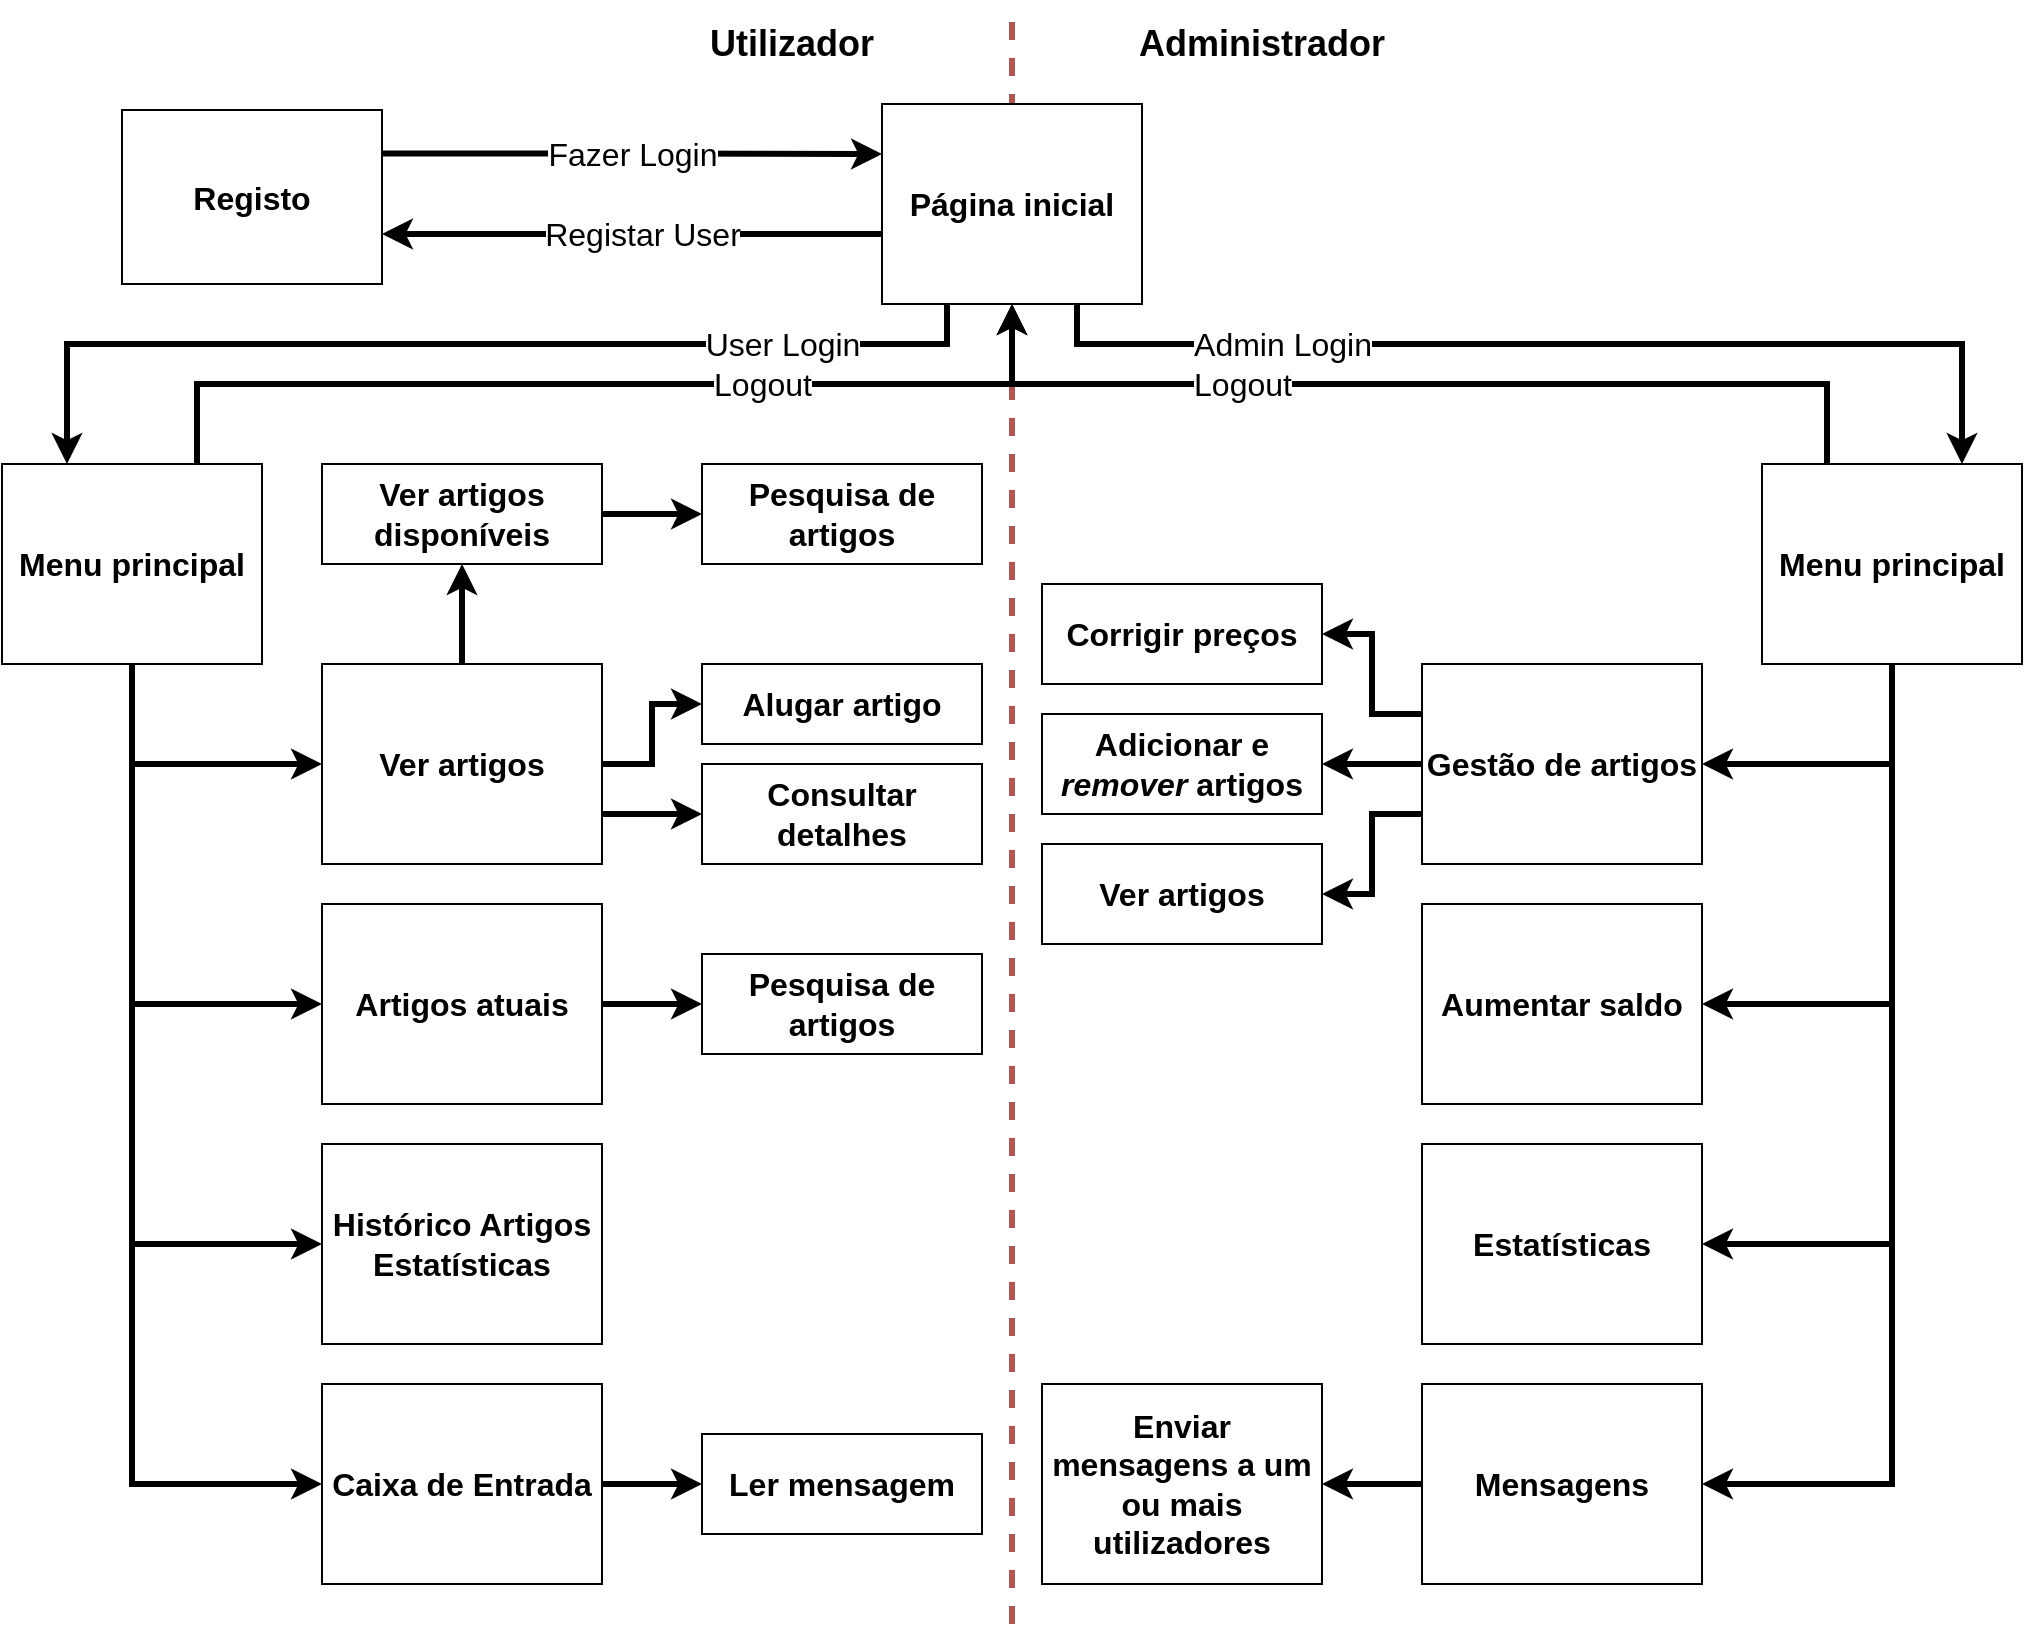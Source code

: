 <mxfile version="13.7.9" type="device"><diagram id="QfVZeXzvaqJgVR07FLNu" name="Página-1"><mxGraphModel dx="1252" dy="619" grid="1" gridSize="10" guides="1" tooltips="1" connect="1" arrows="1" fold="1" page="1" pageScale="1" pageWidth="1169" pageHeight="827" math="0" shadow="0"><root><mxCell id="0"/><mxCell id="1" parent="0"/><mxCell id="ro-7x455uP3qhW_CSoQ_-24" value="" style="endArrow=none;dashed=1;html=1;strokeWidth=3;fillColor=#f8cecc;strokeColor=#b85450;" edge="1" parent="1"><mxGeometry width="50" height="50" relative="1" as="geometry"><mxPoint x="585" y="820" as="sourcePoint"/><mxPoint x="585" y="10" as="targetPoint"/></mxGeometry></mxCell><mxCell id="ro-7x455uP3qhW_CSoQ_-16" style="edgeStyle=orthogonalEdgeStyle;rounded=0;orthogonalLoop=1;jettySize=auto;html=1;exitX=0.5;exitY=1;exitDx=0;exitDy=0;entryX=0;entryY=0.5;entryDx=0;entryDy=0;strokeWidth=3;" edge="1" parent="1" source="ro-7x455uP3qhW_CSoQ_-2" target="ro-7x455uP3qhW_CSoQ_-11"><mxGeometry relative="1" as="geometry"/></mxCell><mxCell id="ro-7x455uP3qhW_CSoQ_-17" style="edgeStyle=orthogonalEdgeStyle;rounded=0;orthogonalLoop=1;jettySize=auto;html=1;exitX=0.5;exitY=1;exitDx=0;exitDy=0;entryX=0;entryY=0.5;entryDx=0;entryDy=0;strokeWidth=3;" edge="1" parent="1" source="ro-7x455uP3qhW_CSoQ_-2" target="ro-7x455uP3qhW_CSoQ_-13"><mxGeometry relative="1" as="geometry"/></mxCell><mxCell id="ro-7x455uP3qhW_CSoQ_-18" style="edgeStyle=orthogonalEdgeStyle;rounded=0;orthogonalLoop=1;jettySize=auto;html=1;exitX=0.5;exitY=1;exitDx=0;exitDy=0;entryX=0;entryY=0.5;entryDx=0;entryDy=0;strokeWidth=3;" edge="1" parent="1" source="ro-7x455uP3qhW_CSoQ_-2" target="ro-7x455uP3qhW_CSoQ_-14"><mxGeometry relative="1" as="geometry"/></mxCell><mxCell id="ro-7x455uP3qhW_CSoQ_-19" style="edgeStyle=orthogonalEdgeStyle;rounded=0;orthogonalLoop=1;jettySize=auto;html=1;exitX=0.5;exitY=1;exitDx=0;exitDy=0;entryX=0;entryY=0.5;entryDx=0;entryDy=0;strokeWidth=3;" edge="1" parent="1" source="ro-7x455uP3qhW_CSoQ_-2" target="ro-7x455uP3qhW_CSoQ_-15"><mxGeometry relative="1" as="geometry"/></mxCell><mxCell id="ro-7x455uP3qhW_CSoQ_-22" style="edgeStyle=orthogonalEdgeStyle;rounded=0;orthogonalLoop=1;jettySize=auto;html=1;exitX=0.75;exitY=0;exitDx=0;exitDy=0;entryX=0.5;entryY=1;entryDx=0;entryDy=0;strokeWidth=3;" edge="1" parent="1" source="ro-7x455uP3qhW_CSoQ_-2" target="9L_IsfER9IGtBh4uvFm2-3"><mxGeometry relative="1" as="geometry"/></mxCell><mxCell id="ro-7x455uP3qhW_CSoQ_-23" value="&lt;span style=&quot;font-size: 16px&quot;&gt;Logout&lt;/span&gt;" style="edgeLabel;html=1;align=center;verticalAlign=middle;resizable=0;points=[];" vertex="1" connectable="0" parent="ro-7x455uP3qhW_CSoQ_-22"><mxGeometry x="0.321" y="-3" relative="1" as="geometry"><mxPoint x="0.5" y="-3" as="offset"/></mxGeometry></mxCell><mxCell id="ro-7x455uP3qhW_CSoQ_-2" value="&lt;font size=&quot;1&quot;&gt;&lt;b style=&quot;font-size: 16px&quot;&gt;Menu principal&lt;/b&gt;&lt;/font&gt;" style="rounded=0;whiteSpace=wrap;html=1;" vertex="1" parent="1"><mxGeometry x="80" y="240" width="130" height="100" as="geometry"/></mxCell><mxCell id="ro-7x455uP3qhW_CSoQ_-20" style="edgeStyle=orthogonalEdgeStyle;rounded=0;orthogonalLoop=1;jettySize=auto;html=1;exitX=0.25;exitY=0;exitDx=0;exitDy=0;entryX=0.5;entryY=1;entryDx=0;entryDy=0;strokeWidth=3;" edge="1" parent="1" source="ro-7x455uP3qhW_CSoQ_-4" target="9L_IsfER9IGtBh4uvFm2-3"><mxGeometry relative="1" as="geometry"/></mxCell><mxCell id="ro-7x455uP3qhW_CSoQ_-21" value="&lt;span style=&quot;font-size: 16px&quot;&gt;Logout&lt;/span&gt;" style="edgeLabel;html=1;align=center;verticalAlign=middle;resizable=0;points=[];" vertex="1" connectable="0" parent="ro-7x455uP3qhW_CSoQ_-20"><mxGeometry x="-0.159" relative="1" as="geometry"><mxPoint x="-127.5" as="offset"/></mxGeometry></mxCell><mxCell id="ro-7x455uP3qhW_CSoQ_-34" style="edgeStyle=orthogonalEdgeStyle;rounded=0;orthogonalLoop=1;jettySize=auto;html=1;exitX=0.5;exitY=1;exitDx=0;exitDy=0;strokeWidth=3;" edge="1" parent="1" source="ro-7x455uP3qhW_CSoQ_-4" target="ro-7x455uP3qhW_CSoQ_-30"><mxGeometry relative="1" as="geometry"/></mxCell><mxCell id="ro-7x455uP3qhW_CSoQ_-35" style="edgeStyle=orthogonalEdgeStyle;rounded=0;orthogonalLoop=1;jettySize=auto;html=1;exitX=0.5;exitY=1;exitDx=0;exitDy=0;entryX=1;entryY=0.5;entryDx=0;entryDy=0;strokeWidth=3;" edge="1" parent="1" source="ro-7x455uP3qhW_CSoQ_-4" target="ro-7x455uP3qhW_CSoQ_-31"><mxGeometry relative="1" as="geometry"/></mxCell><mxCell id="ro-7x455uP3qhW_CSoQ_-36" style="edgeStyle=orthogonalEdgeStyle;rounded=0;orthogonalLoop=1;jettySize=auto;html=1;exitX=0.5;exitY=1;exitDx=0;exitDy=0;entryX=1;entryY=0.5;entryDx=0;entryDy=0;strokeWidth=3;" edge="1" parent="1" source="ro-7x455uP3qhW_CSoQ_-4" target="ro-7x455uP3qhW_CSoQ_-32"><mxGeometry relative="1" as="geometry"/></mxCell><mxCell id="ro-7x455uP3qhW_CSoQ_-37" style="edgeStyle=orthogonalEdgeStyle;rounded=0;orthogonalLoop=1;jettySize=auto;html=1;exitX=0.5;exitY=1;exitDx=0;exitDy=0;entryX=1;entryY=0.5;entryDx=0;entryDy=0;strokeWidth=3;" edge="1" parent="1" source="ro-7x455uP3qhW_CSoQ_-4" target="ro-7x455uP3qhW_CSoQ_-33"><mxGeometry relative="1" as="geometry"/></mxCell><mxCell id="ro-7x455uP3qhW_CSoQ_-4" value="&lt;b style=&quot;font-size: 16px&quot;&gt;Menu principal&lt;/b&gt;" style="rounded=0;whiteSpace=wrap;html=1;" vertex="1" parent="1"><mxGeometry x="960" y="240" width="130" height="100" as="geometry"/></mxCell><mxCell id="ro-7x455uP3qhW_CSoQ_-9" value="&lt;font style=&quot;font-size: 16px ; line-height: 120%&quot;&gt;User&amp;nbsp;&lt;/font&gt;&lt;span style=&quot;font-size: 16px&quot;&gt;Login&lt;/span&gt;" style="edgeStyle=orthogonalEdgeStyle;rounded=0;orthogonalLoop=1;jettySize=auto;html=1;exitX=0.25;exitY=1;exitDx=0;exitDy=0;entryX=0.25;entryY=0;entryDx=0;entryDy=0;strokeWidth=3;" edge="1" parent="1" source="9L_IsfER9IGtBh4uvFm2-3" target="ro-7x455uP3qhW_CSoQ_-2"><mxGeometry x="-0.606" relative="1" as="geometry"><Array as="points"><mxPoint x="553" y="180"/><mxPoint x="113" y="180"/></Array><mxPoint as="offset"/></mxGeometry></mxCell><mxCell id="ro-7x455uP3qhW_CSoQ_-10" value="&lt;font style=&quot;font-size: 16px&quot;&gt;Admin&amp;nbsp;&lt;/font&gt;&lt;span style=&quot;font-size: 16px&quot;&gt;Login&lt;/span&gt;" style="edgeStyle=orthogonalEdgeStyle;rounded=0;orthogonalLoop=1;jettySize=auto;html=1;exitX=0.75;exitY=1;exitDx=0;exitDy=0;strokeWidth=3;" edge="1" parent="1" source="9L_IsfER9IGtBh4uvFm2-3"><mxGeometry x="-0.531" relative="1" as="geometry"><mxPoint x="1060" y="240" as="targetPoint"/><Array as="points"><mxPoint x="618" y="180"/><mxPoint x="1060" y="180"/><mxPoint x="1060" y="240"/></Array><mxPoint as="offset"/></mxGeometry></mxCell><mxCell id="9L_IsfER9IGtBh4uvFm2-3" value="&lt;font size=&quot;1&quot;&gt;&lt;b style=&quot;font-size: 16px&quot;&gt;Página inicial&lt;/b&gt;&lt;/font&gt;" style="rounded=0;whiteSpace=wrap;html=1;" parent="1" vertex="1"><mxGeometry x="520" y="60" width="130" height="100" as="geometry"/></mxCell><mxCell id="ro-7x455uP3qhW_CSoQ_-29" value="&lt;font style=&quot;font-size: 16px&quot;&gt;Fazer Login&lt;/font&gt;" style="edgeStyle=orthogonalEdgeStyle;rounded=0;orthogonalLoop=1;jettySize=auto;html=1;exitX=1;exitY=0.25;exitDx=0;exitDy=0;entryX=0;entryY=0.25;entryDx=0;entryDy=0;strokeWidth=3;" edge="1" parent="1" source="9L_IsfER9IGtBh4uvFm2-9" target="9L_IsfER9IGtBh4uvFm2-3"><mxGeometry relative="1" as="geometry"/></mxCell><mxCell id="9L_IsfER9IGtBh4uvFm2-9" value="&lt;font size=&quot;1&quot;&gt;&lt;b style=&quot;font-size: 16px&quot;&gt;Registo&lt;/b&gt;&lt;/font&gt;" style="rounded=0;whiteSpace=wrap;html=1;" parent="1" vertex="1"><mxGeometry x="140" y="63" width="130" height="87" as="geometry"/></mxCell><mxCell id="9L_IsfER9IGtBh4uvFm2-10" value="&lt;font style=&quot;font-size: 16px&quot;&gt;Registar User&lt;/font&gt;" style="edgeStyle=orthogonalEdgeStyle;rounded=0;orthogonalLoop=1;jettySize=auto;html=1;strokeWidth=3;" parent="1" source="9L_IsfER9IGtBh4uvFm2-3" target="9L_IsfER9IGtBh4uvFm2-9" edge="1"><mxGeometry as="geometry"><Array as="points"><mxPoint x="470" y="125"/><mxPoint x="470" y="125"/></Array><mxPoint x="5" as="offset"/></mxGeometry></mxCell><mxCell id="ro-7x455uP3qhW_CSoQ_-56" style="edgeStyle=orthogonalEdgeStyle;rounded=0;orthogonalLoop=1;jettySize=auto;html=1;exitX=1;exitY=0.5;exitDx=0;exitDy=0;entryX=0;entryY=0.5;entryDx=0;entryDy=0;strokeWidth=3;" edge="1" parent="1" source="ro-7x455uP3qhW_CSoQ_-11" target="ro-7x455uP3qhW_CSoQ_-52"><mxGeometry relative="1" as="geometry"/></mxCell><mxCell id="ro-7x455uP3qhW_CSoQ_-57" style="edgeStyle=orthogonalEdgeStyle;rounded=0;orthogonalLoop=1;jettySize=auto;html=1;exitX=1;exitY=0.75;exitDx=0;exitDy=0;entryX=0;entryY=0.5;entryDx=0;entryDy=0;strokeWidth=3;" edge="1" parent="1" source="ro-7x455uP3qhW_CSoQ_-11" target="ro-7x455uP3qhW_CSoQ_-53"><mxGeometry relative="1" as="geometry"/></mxCell><mxCell id="ro-7x455uP3qhW_CSoQ_-60" style="edgeStyle=orthogonalEdgeStyle;rounded=0;orthogonalLoop=1;jettySize=auto;html=1;exitX=0.5;exitY=0;exitDx=0;exitDy=0;entryX=0.5;entryY=1;entryDx=0;entryDy=0;strokeWidth=3;" edge="1" parent="1" source="ro-7x455uP3qhW_CSoQ_-11" target="ro-7x455uP3qhW_CSoQ_-51"><mxGeometry relative="1" as="geometry"/></mxCell><mxCell id="ro-7x455uP3qhW_CSoQ_-11" value="&lt;font size=&quot;1&quot;&gt;&lt;b style=&quot;font-size: 16px&quot;&gt;Ver artigos&lt;/b&gt;&lt;/font&gt;" style="rounded=0;whiteSpace=wrap;html=1;" vertex="1" parent="1"><mxGeometry x="240" y="340" width="140" height="100" as="geometry"/></mxCell><mxCell id="ro-7x455uP3qhW_CSoQ_-65" style="edgeStyle=orthogonalEdgeStyle;rounded=0;orthogonalLoop=1;jettySize=auto;html=1;exitX=1;exitY=0.5;exitDx=0;exitDy=0;entryX=0;entryY=0.5;entryDx=0;entryDy=0;strokeWidth=3;" edge="1" parent="1" source="ro-7x455uP3qhW_CSoQ_-13" target="ro-7x455uP3qhW_CSoQ_-64"><mxGeometry relative="1" as="geometry"/></mxCell><mxCell id="ro-7x455uP3qhW_CSoQ_-13" value="&lt;font size=&quot;1&quot;&gt;&lt;b style=&quot;font-size: 16px&quot;&gt;Artigos atuais&lt;/b&gt;&lt;/font&gt;" style="rounded=0;whiteSpace=wrap;html=1;" vertex="1" parent="1"><mxGeometry x="240" y="460" width="140" height="100" as="geometry"/></mxCell><mxCell id="ro-7x455uP3qhW_CSoQ_-14" value="&lt;b style=&quot;font-size: 16px&quot;&gt;Histórico Artigos&lt;br&gt;Estatísticas&lt;br&gt;&lt;/b&gt;" style="rounded=0;whiteSpace=wrap;html=1;" vertex="1" parent="1"><mxGeometry x="240" y="580" width="140" height="100" as="geometry"/></mxCell><mxCell id="ro-7x455uP3qhW_CSoQ_-59" style="edgeStyle=orthogonalEdgeStyle;rounded=0;orthogonalLoop=1;jettySize=auto;html=1;exitX=1;exitY=0.5;exitDx=0;exitDy=0;entryX=0;entryY=0.5;entryDx=0;entryDy=0;strokeWidth=3;" edge="1" parent="1" source="ro-7x455uP3qhW_CSoQ_-15" target="ro-7x455uP3qhW_CSoQ_-58"><mxGeometry relative="1" as="geometry"/></mxCell><mxCell id="ro-7x455uP3qhW_CSoQ_-15" value="&lt;span style=&quot;font-size: 16px&quot;&gt;&lt;b&gt;Caixa de Entrada&lt;/b&gt;&lt;/span&gt;" style="rounded=0;whiteSpace=wrap;html=1;" vertex="1" parent="1"><mxGeometry x="240" y="700" width="140" height="100" as="geometry"/></mxCell><mxCell id="ro-7x455uP3qhW_CSoQ_-26" value="&lt;b&gt;&lt;font style=&quot;font-size: 18px;&quot;&gt;Utilizador&lt;/font&gt;&lt;/b&gt;" style="text;html=1;strokeColor=none;fillColor=none;align=center;verticalAlign=middle;whiteSpace=wrap;rounded=0;labelBackgroundColor=none;" vertex="1" parent="1"><mxGeometry x="430" y="10" width="90" height="40" as="geometry"/></mxCell><mxCell id="ro-7x455uP3qhW_CSoQ_-27" value="&lt;b&gt;&lt;font style=&quot;font-size: 18px&quot;&gt;Administrador&lt;/font&gt;&lt;/b&gt;" style="text;html=1;strokeColor=none;fillColor=none;align=center;verticalAlign=middle;whiteSpace=wrap;rounded=0;labelBackgroundColor=none;" vertex="1" parent="1"><mxGeometry x="650" y="10" width="120" height="40" as="geometry"/></mxCell><mxCell id="ro-7x455uP3qhW_CSoQ_-39" value="" style="edgeStyle=orthogonalEdgeStyle;rounded=0;orthogonalLoop=1;jettySize=auto;html=1;strokeWidth=3;exitX=0;exitY=0.25;exitDx=0;exitDy=0;" edge="1" parent="1" source="ro-7x455uP3qhW_CSoQ_-30" target="ro-7x455uP3qhW_CSoQ_-38"><mxGeometry relative="1" as="geometry"/></mxCell><mxCell id="ro-7x455uP3qhW_CSoQ_-43" style="edgeStyle=orthogonalEdgeStyle;rounded=0;orthogonalLoop=1;jettySize=auto;html=1;exitX=0;exitY=0.5;exitDx=0;exitDy=0;entryX=1;entryY=0.5;entryDx=0;entryDy=0;strokeWidth=3;" edge="1" parent="1" source="ro-7x455uP3qhW_CSoQ_-30" target="ro-7x455uP3qhW_CSoQ_-40"><mxGeometry relative="1" as="geometry"/></mxCell><mxCell id="ro-7x455uP3qhW_CSoQ_-44" style="edgeStyle=orthogonalEdgeStyle;rounded=0;orthogonalLoop=1;jettySize=auto;html=1;exitX=0;exitY=0.75;exitDx=0;exitDy=0;entryX=1;entryY=0.5;entryDx=0;entryDy=0;strokeWidth=3;" edge="1" parent="1" source="ro-7x455uP3qhW_CSoQ_-30" target="ro-7x455uP3qhW_CSoQ_-41"><mxGeometry relative="1" as="geometry"/></mxCell><mxCell id="ro-7x455uP3qhW_CSoQ_-30" value="&lt;span style=&quot;font-size: 16px&quot;&gt;&lt;b&gt;Gestão de artigos&lt;/b&gt;&lt;/span&gt;" style="rounded=0;whiteSpace=wrap;html=1;" vertex="1" parent="1"><mxGeometry x="790" y="340" width="140" height="100" as="geometry"/></mxCell><mxCell id="ro-7x455uP3qhW_CSoQ_-31" value="&lt;span style=&quot;font-size: 16px&quot;&gt;&lt;b&gt;Aumentar saldo&lt;/b&gt;&lt;/span&gt;" style="rounded=0;whiteSpace=wrap;html=1;" vertex="1" parent="1"><mxGeometry x="790" y="460" width="140" height="100" as="geometry"/></mxCell><mxCell id="ro-7x455uP3qhW_CSoQ_-32" value="&lt;b style=&quot;font-size: 16px&quot;&gt;Estatísticas&lt;/b&gt;" style="rounded=0;whiteSpace=wrap;html=1;" vertex="1" parent="1"><mxGeometry x="790" y="580" width="140" height="100" as="geometry"/></mxCell><mxCell id="ro-7x455uP3qhW_CSoQ_-50" value="" style="edgeStyle=orthogonalEdgeStyle;rounded=0;orthogonalLoop=1;jettySize=auto;html=1;strokeWidth=3;" edge="1" parent="1" source="ro-7x455uP3qhW_CSoQ_-33" target="ro-7x455uP3qhW_CSoQ_-49"><mxGeometry relative="1" as="geometry"/></mxCell><mxCell id="ro-7x455uP3qhW_CSoQ_-33" value="&lt;b style=&quot;font-size: 16px&quot;&gt;Mensagens&lt;/b&gt;" style="rounded=0;whiteSpace=wrap;html=1;" vertex="1" parent="1"><mxGeometry x="790" y="700" width="140" height="100" as="geometry"/></mxCell><mxCell id="ro-7x455uP3qhW_CSoQ_-38" value="&lt;font size=&quot;1&quot;&gt;&lt;b style=&quot;font-size: 16px&quot;&gt;Corrigir preços&lt;/b&gt;&lt;/font&gt;" style="rounded=0;whiteSpace=wrap;html=1;" vertex="1" parent="1"><mxGeometry x="600" y="300" width="140" height="50" as="geometry"/></mxCell><mxCell id="ro-7x455uP3qhW_CSoQ_-40" value="&lt;font size=&quot;1&quot;&gt;&lt;b style=&quot;font-size: 16px&quot;&gt;Adicionar e &lt;i&gt;remover &lt;/i&gt;artigos&lt;/b&gt;&lt;/font&gt;" style="rounded=0;whiteSpace=wrap;html=1;" vertex="1" parent="1"><mxGeometry x="600" y="365" width="140" height="50" as="geometry"/></mxCell><mxCell id="ro-7x455uP3qhW_CSoQ_-41" value="&lt;font size=&quot;1&quot;&gt;&lt;b style=&quot;font-size: 16px&quot;&gt;Ver artigos&lt;/b&gt;&lt;/font&gt;" style="rounded=0;whiteSpace=wrap;html=1;" vertex="1" parent="1"><mxGeometry x="600" y="430" width="140" height="50" as="geometry"/></mxCell><mxCell id="ro-7x455uP3qhW_CSoQ_-49" value="&lt;b style=&quot;font-size: 16px&quot;&gt;Enviar mensagens a um ou mais utilizadores&lt;/b&gt;" style="rounded=0;whiteSpace=wrap;html=1;" vertex="1" parent="1"><mxGeometry x="600" y="700" width="140" height="100" as="geometry"/></mxCell><mxCell id="ro-7x455uP3qhW_CSoQ_-63" value="" style="edgeStyle=orthogonalEdgeStyle;rounded=0;orthogonalLoop=1;jettySize=auto;html=1;strokeWidth=3;" edge="1" parent="1" source="ro-7x455uP3qhW_CSoQ_-51" target="ro-7x455uP3qhW_CSoQ_-62"><mxGeometry relative="1" as="geometry"/></mxCell><mxCell id="ro-7x455uP3qhW_CSoQ_-51" value="&lt;b style=&quot;font-size: 16px&quot;&gt;Ver artigos disponíveis&lt;/b&gt;" style="rounded=0;whiteSpace=wrap;html=1;" vertex="1" parent="1"><mxGeometry x="240" y="240" width="140" height="50" as="geometry"/></mxCell><mxCell id="ro-7x455uP3qhW_CSoQ_-52" value="&lt;font size=&quot;1&quot;&gt;&lt;b style=&quot;font-size: 16px&quot;&gt;Alugar artigo&lt;/b&gt;&lt;/font&gt;" style="rounded=0;whiteSpace=wrap;html=1;" vertex="1" parent="1"><mxGeometry x="430" y="340" width="140" height="40" as="geometry"/></mxCell><mxCell id="ro-7x455uP3qhW_CSoQ_-53" value="&lt;b style=&quot;font-size: 16px&quot;&gt;Consultar detalhes&lt;/b&gt;" style="rounded=0;whiteSpace=wrap;html=1;" vertex="1" parent="1"><mxGeometry x="430" y="390" width="140" height="50" as="geometry"/></mxCell><mxCell id="ro-7x455uP3qhW_CSoQ_-58" value="&lt;b style=&quot;font-size: 16px&quot;&gt;Ler mensagem&lt;/b&gt;" style="rounded=0;whiteSpace=wrap;html=1;" vertex="1" parent="1"><mxGeometry x="430" y="725" width="140" height="50" as="geometry"/></mxCell><mxCell id="ro-7x455uP3qhW_CSoQ_-62" value="&lt;b style=&quot;font-size: 16px&quot;&gt;Pesquisa de artigos&lt;/b&gt;" style="rounded=0;whiteSpace=wrap;html=1;" vertex="1" parent="1"><mxGeometry x="430" y="240" width="140" height="50" as="geometry"/></mxCell><mxCell id="ro-7x455uP3qhW_CSoQ_-64" value="&lt;b style=&quot;font-size: 16px&quot;&gt;Pesquisa de artigos&lt;/b&gt;" style="rounded=0;whiteSpace=wrap;html=1;" vertex="1" parent="1"><mxGeometry x="430" y="485" width="140" height="50" as="geometry"/></mxCell></root></mxGraphModel></diagram></mxfile>